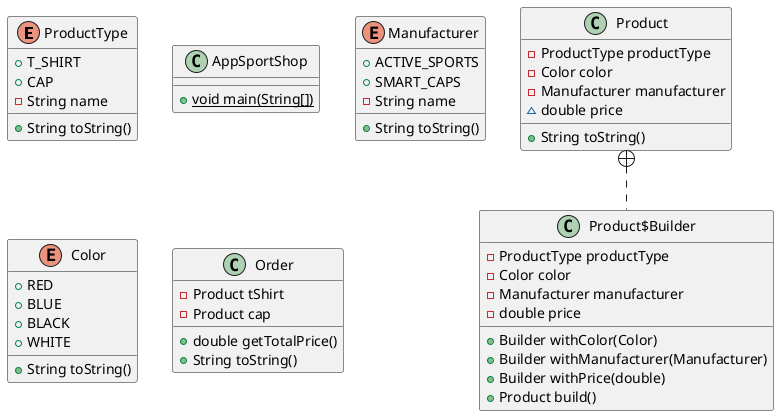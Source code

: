 @startuml
enum ProductType {
+  T_SHIRT
+  CAP
- String name
+ String toString()
}


class AppSportShop {
+ {static} void main(String[])
}

enum Manufacturer {
+  ACTIVE_SPORTS
+  SMART_CAPS
- String name
+ String toString()
}


class Product {
- ProductType productType
- Color color
- Manufacturer manufacturer
~ double price
+ String toString()
}


class Product$Builder {
- ProductType productType
- Color color
- Manufacturer manufacturer
- double price
+ Builder withColor(Color)
+ Builder withManufacturer(Manufacturer)
+ Builder withPrice(double)
+ Product build()
}


enum Color {
+  RED
+  BLUE
+  BLACK
+  WHITE
+ String toString()
}


class Order {
- Product tShirt
- Product cap
+ double getTotalPrice()
+ String toString()
}




Product +.. Product$Builder
@enduml